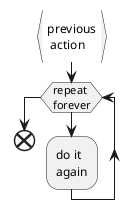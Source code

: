{
  "sha1": "qalm4mf231gffjoz3cf5q5bpx3hh1cn",
  "insertion": {
    "when": "2024-06-04T17:28:42.181Z",
    "user": "plantuml@gmail.com"
  }
}
@startuml
:previous
 action}
  while (repeat\nforever)
    :do it
    again;
  endwhile
  ->exit
  path;
  detach
  end
@enduml
